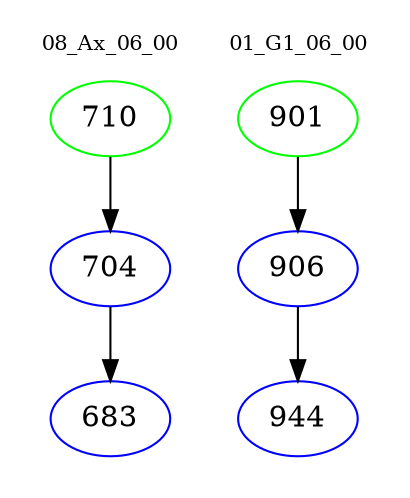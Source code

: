 digraph{
subgraph cluster_0 {
color = white
label = "08_Ax_06_00";
fontsize=10;
T0_710 [label="710", color="green"]
T0_710 -> T0_704 [color="black"]
T0_704 [label="704", color="blue"]
T0_704 -> T0_683 [color="black"]
T0_683 [label="683", color="blue"]
}
subgraph cluster_1 {
color = white
label = "01_G1_06_00";
fontsize=10;
T1_901 [label="901", color="green"]
T1_901 -> T1_906 [color="black"]
T1_906 [label="906", color="blue"]
T1_906 -> T1_944 [color="black"]
T1_944 [label="944", color="blue"]
}
}
